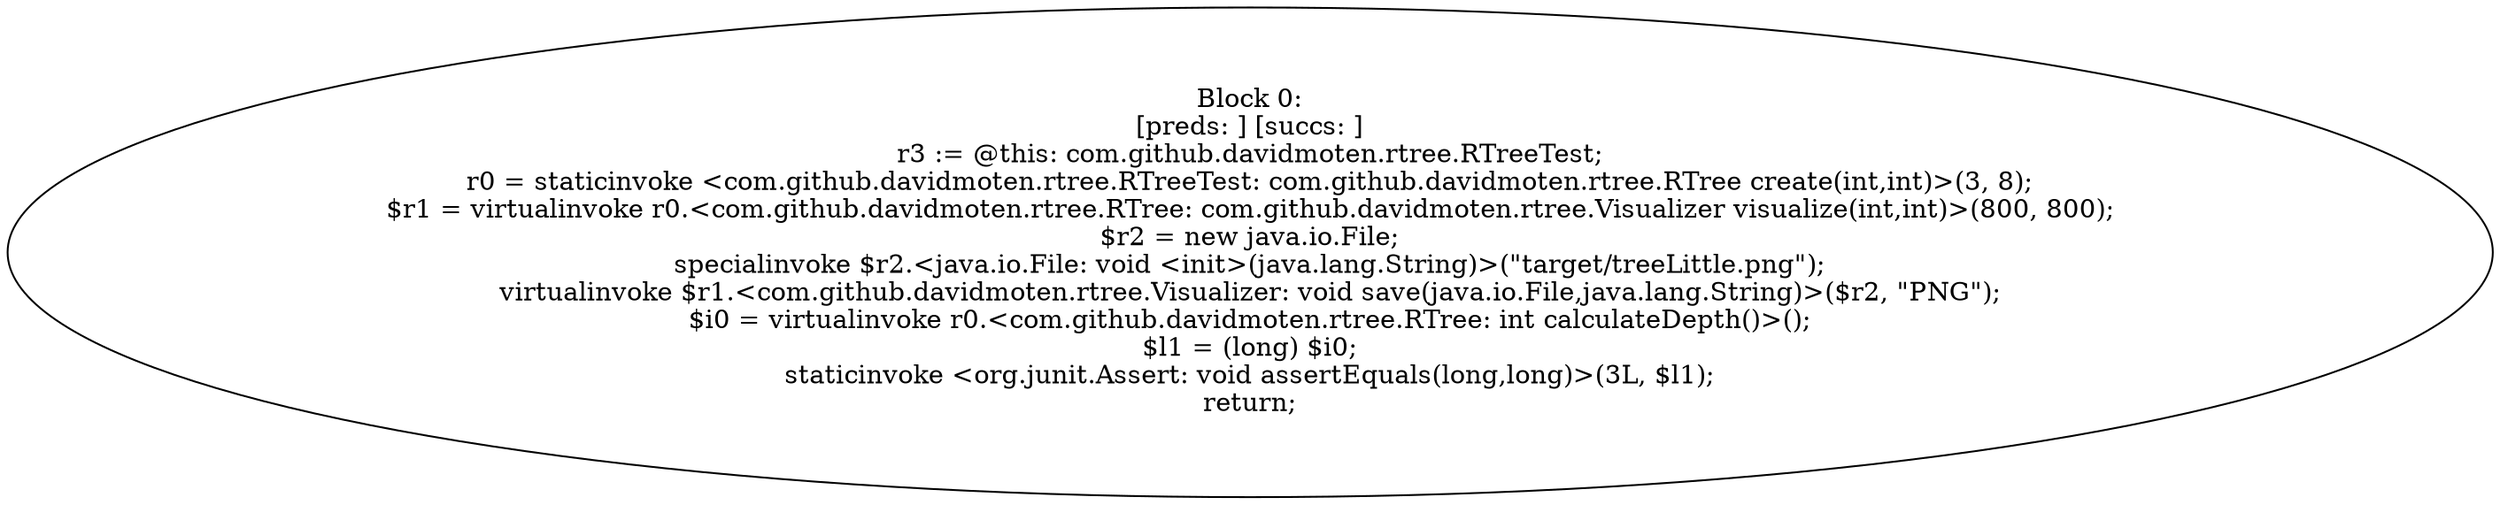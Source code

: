 digraph "unitGraph" {
    "Block 0:
[preds: ] [succs: ]
r3 := @this: com.github.davidmoten.rtree.RTreeTest;
r0 = staticinvoke <com.github.davidmoten.rtree.RTreeTest: com.github.davidmoten.rtree.RTree create(int,int)>(3, 8);
$r1 = virtualinvoke r0.<com.github.davidmoten.rtree.RTree: com.github.davidmoten.rtree.Visualizer visualize(int,int)>(800, 800);
$r2 = new java.io.File;
specialinvoke $r2.<java.io.File: void <init>(java.lang.String)>(\"target/treeLittle.png\");
virtualinvoke $r1.<com.github.davidmoten.rtree.Visualizer: void save(java.io.File,java.lang.String)>($r2, \"PNG\");
$i0 = virtualinvoke r0.<com.github.davidmoten.rtree.RTree: int calculateDepth()>();
$l1 = (long) $i0;
staticinvoke <org.junit.Assert: void assertEquals(long,long)>(3L, $l1);
return;
"
}
